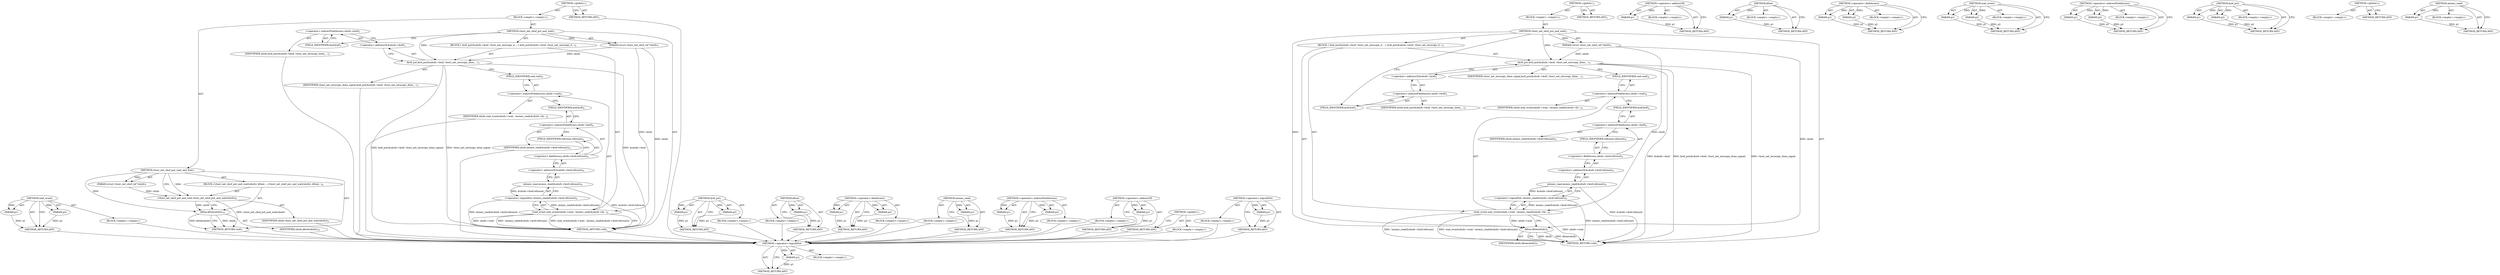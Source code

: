 digraph "&lt;operator&gt;.logicalNot" {
vulnerable_67 [label=<(METHOD,&lt;operator&gt;.logicalNot)>];
vulnerable_68 [label=<(PARAM,p1)>];
vulnerable_69 [label=<(BLOCK,&lt;empty&gt;,&lt;empty&gt;)>];
vulnerable_70 [label=<(METHOD_RETURN,ANY)>];
vulnerable_6 [label=<(METHOD,&lt;global&gt;)<SUB>1</SUB>>];
vulnerable_7 [label=<(BLOCK,&lt;empty&gt;,&lt;empty&gt;)<SUB>1</SUB>>];
vulnerable_8 [label=<(METHOD,vhost_net_ubuf_put_and_wait)<SUB>1</SUB>>];
vulnerable_9 [label=<(PARAM,struct vhost_net_ubuf_ref *ubufs)<SUB>1</SUB>>];
vulnerable_10 [label=<(BLOCK,{
 	kref_put(&amp;ubufs-&gt;kref, vhost_net_zerocopy_d...,{
 	kref_put(&amp;ubufs-&gt;kref, vhost_net_zerocopy_d...)<SUB>2</SUB>>];
vulnerable_11 [label=<(kref_put,kref_put(&amp;ubufs-&gt;kref, vhost_net_zerocopy_done_...)<SUB>3</SUB>>];
vulnerable_12 [label=<(&lt;operator&gt;.addressOf,&amp;ubufs-&gt;kref)<SUB>3</SUB>>];
vulnerable_13 [label=<(&lt;operator&gt;.indirectFieldAccess,ubufs-&gt;kref)<SUB>3</SUB>>];
vulnerable_14 [label=<(IDENTIFIER,ubufs,kref_put(&amp;ubufs-&gt;kref, vhost_net_zerocopy_done_...)<SUB>3</SUB>>];
vulnerable_15 [label=<(FIELD_IDENTIFIER,kref,kref)<SUB>3</SUB>>];
vulnerable_16 [label=<(IDENTIFIER,vhost_net_zerocopy_done_signal,kref_put(&amp;ubufs-&gt;kref, vhost_net_zerocopy_done_...)<SUB>3</SUB>>];
vulnerable_17 [label=<(wait_event,wait_event(ubufs-&gt;wait, !atomic_read(&amp;ubufs-&gt;kr...)<SUB>4</SUB>>];
vulnerable_18 [label=<(&lt;operator&gt;.indirectFieldAccess,ubufs-&gt;wait)<SUB>4</SUB>>];
vulnerable_19 [label=<(IDENTIFIER,ubufs,wait_event(ubufs-&gt;wait, !atomic_read(&amp;ubufs-&gt;kr...)<SUB>4</SUB>>];
vulnerable_20 [label=<(FIELD_IDENTIFIER,wait,wait)<SUB>4</SUB>>];
vulnerable_21 [label=<(&lt;operator&gt;.logicalNot,!atomic_read(&amp;ubufs-&gt;kref.refcount))<SUB>4</SUB>>];
vulnerable_22 [label=<(atomic_read,atomic_read(&amp;ubufs-&gt;kref.refcount))<SUB>4</SUB>>];
vulnerable_23 [label=<(&lt;operator&gt;.addressOf,&amp;ubufs-&gt;kref.refcount)<SUB>4</SUB>>];
vulnerable_24 [label=<(&lt;operator&gt;.fieldAccess,ubufs-&gt;kref.refcount)<SUB>4</SUB>>];
vulnerable_25 [label=<(&lt;operator&gt;.indirectFieldAccess,ubufs-&gt;kref)<SUB>4</SUB>>];
vulnerable_26 [label=<(IDENTIFIER,ubufs,atomic_read(&amp;ubufs-&gt;kref.refcount))<SUB>4</SUB>>];
vulnerable_27 [label=<(FIELD_IDENTIFIER,kref,kref)<SUB>4</SUB>>];
vulnerable_28 [label=<(FIELD_IDENTIFIER,refcount,refcount)<SUB>4</SUB>>];
vulnerable_29 [label=<(kfree,kfree(ubufs))<SUB>5</SUB>>];
vulnerable_30 [label=<(IDENTIFIER,ubufs,kfree(ubufs))<SUB>5</SUB>>];
vulnerable_31 [label=<(METHOD_RETURN,void)<SUB>1</SUB>>];
vulnerable_33 [label=<(METHOD_RETURN,ANY)<SUB>1</SUB>>];
vulnerable_53 [label=<(METHOD,&lt;operator&gt;.addressOf)>];
vulnerable_54 [label=<(PARAM,p1)>];
vulnerable_55 [label=<(BLOCK,&lt;empty&gt;,&lt;empty&gt;)>];
vulnerable_56 [label=<(METHOD_RETURN,ANY)>];
vulnerable_80 [label=<(METHOD,kfree)>];
vulnerable_81 [label=<(PARAM,p1)>];
vulnerable_82 [label=<(BLOCK,&lt;empty&gt;,&lt;empty&gt;)>];
vulnerable_83 [label=<(METHOD_RETURN,ANY)>];
vulnerable_75 [label=<(METHOD,&lt;operator&gt;.fieldAccess)>];
vulnerable_76 [label=<(PARAM,p1)>];
vulnerable_77 [label=<(PARAM,p2)>];
vulnerable_78 [label=<(BLOCK,&lt;empty&gt;,&lt;empty&gt;)>];
vulnerable_79 [label=<(METHOD_RETURN,ANY)>];
vulnerable_62 [label=<(METHOD,wait_event)>];
vulnerable_63 [label=<(PARAM,p1)>];
vulnerable_64 [label=<(PARAM,p2)>];
vulnerable_65 [label=<(BLOCK,&lt;empty&gt;,&lt;empty&gt;)>];
vulnerable_66 [label=<(METHOD_RETURN,ANY)>];
vulnerable_57 [label=<(METHOD,&lt;operator&gt;.indirectFieldAccess)>];
vulnerable_58 [label=<(PARAM,p1)>];
vulnerable_59 [label=<(PARAM,p2)>];
vulnerable_60 [label=<(BLOCK,&lt;empty&gt;,&lt;empty&gt;)>];
vulnerable_61 [label=<(METHOD_RETURN,ANY)>];
vulnerable_48 [label=<(METHOD,kref_put)>];
vulnerable_49 [label=<(PARAM,p1)>];
vulnerable_50 [label=<(PARAM,p2)>];
vulnerable_51 [label=<(BLOCK,&lt;empty&gt;,&lt;empty&gt;)>];
vulnerable_52 [label=<(METHOD_RETURN,ANY)>];
vulnerable_42 [label=<(METHOD,&lt;global&gt;)<SUB>1</SUB>>];
vulnerable_43 [label=<(BLOCK,&lt;empty&gt;,&lt;empty&gt;)>];
vulnerable_44 [label=<(METHOD_RETURN,ANY)>];
vulnerable_71 [label=<(METHOD,atomic_read)>];
vulnerable_72 [label=<(PARAM,p1)>];
vulnerable_73 [label=<(BLOCK,&lt;empty&gt;,&lt;empty&gt;)>];
vulnerable_74 [label=<(METHOD_RETURN,ANY)>];
fixed_69 [label=<(METHOD,wait_event)>];
fixed_70 [label=<(PARAM,p1)>];
fixed_71 [label=<(PARAM,p2)>];
fixed_72 [label=<(BLOCK,&lt;empty&gt;,&lt;empty&gt;)>];
fixed_73 [label=<(METHOD_RETURN,ANY)>];
fixed_6 [label=<(METHOD,&lt;global&gt;)<SUB>1</SUB>>];
fixed_7 [label=<(BLOCK,&lt;empty&gt;,&lt;empty&gt;)<SUB>1</SUB>>];
fixed_8 [label=<(METHOD,vhost_net_ubuf_put_and_wait)<SUB>1</SUB>>];
fixed_9 [label=<(PARAM,struct vhost_net_ubuf_ref *ubufs)<SUB>1</SUB>>];
fixed_10 [label=<(BLOCK,{
 	kref_put(&amp;ubufs-&gt;kref, vhost_net_zerocopy_d...,{
 	kref_put(&amp;ubufs-&gt;kref, vhost_net_zerocopy_d...)<SUB>2</SUB>>];
fixed_11 [label=<(kref_put,kref_put(&amp;ubufs-&gt;kref, vhost_net_zerocopy_done_...)<SUB>3</SUB>>];
fixed_12 [label=<(&lt;operator&gt;.addressOf,&amp;ubufs-&gt;kref)<SUB>3</SUB>>];
fixed_13 [label=<(&lt;operator&gt;.indirectFieldAccess,ubufs-&gt;kref)<SUB>3</SUB>>];
fixed_14 [label=<(IDENTIFIER,ubufs,kref_put(&amp;ubufs-&gt;kref, vhost_net_zerocopy_done_...)<SUB>3</SUB>>];
fixed_15 [label=<(FIELD_IDENTIFIER,kref,kref)<SUB>3</SUB>>];
fixed_16 [label=<(IDENTIFIER,vhost_net_zerocopy_done_signal,kref_put(&amp;ubufs-&gt;kref, vhost_net_zerocopy_done_...)<SUB>3</SUB>>];
fixed_17 [label=<(wait_event,wait_event(ubufs-&gt;wait, !atomic_read(&amp;ubufs-&gt;kr...)<SUB>4</SUB>>];
fixed_18 [label=<(&lt;operator&gt;.indirectFieldAccess,ubufs-&gt;wait)<SUB>4</SUB>>];
fixed_19 [label=<(IDENTIFIER,ubufs,wait_event(ubufs-&gt;wait, !atomic_read(&amp;ubufs-&gt;kr...)<SUB>4</SUB>>];
fixed_20 [label=<(FIELD_IDENTIFIER,wait,wait)<SUB>4</SUB>>];
fixed_21 [label=<(&lt;operator&gt;.logicalNot,!atomic_read(&amp;ubufs-&gt;kref.refcount))<SUB>4</SUB>>];
fixed_22 [label=<(atomic_read,atomic_read(&amp;ubufs-&gt;kref.refcount))<SUB>4</SUB>>];
fixed_23 [label=<(&lt;operator&gt;.addressOf,&amp;ubufs-&gt;kref.refcount)<SUB>4</SUB>>];
fixed_24 [label=<(&lt;operator&gt;.fieldAccess,ubufs-&gt;kref.refcount)<SUB>4</SUB>>];
fixed_25 [label=<(&lt;operator&gt;.indirectFieldAccess,ubufs-&gt;kref)<SUB>4</SUB>>];
fixed_26 [label=<(IDENTIFIER,ubufs,atomic_read(&amp;ubufs-&gt;kref.refcount))<SUB>4</SUB>>];
fixed_27 [label=<(FIELD_IDENTIFIER,kref,kref)<SUB>4</SUB>>];
fixed_28 [label=<(FIELD_IDENTIFIER,refcount,refcount)<SUB>4</SUB>>];
fixed_29 [label=<(METHOD_RETURN,void)<SUB>1</SUB>>];
fixed_31 [label=<(METHOD,vhost_net_ubuf_put_wait_and_free)<SUB>7</SUB>>];
fixed_32 [label=<(PARAM,struct vhost_net_ubuf_ref *ubufs)<SUB>7</SUB>>];
fixed_33 [label=<(BLOCK,{
	vhost_net_ubuf_put_and_wait(ubufs);
 	kfree(...,{
	vhost_net_ubuf_put_and_wait(ubufs);
 	kfree(...)<SUB>8</SUB>>];
fixed_34 [label=<(vhost_net_ubuf_put_and_wait,vhost_net_ubuf_put_and_wait(ubufs))<SUB>9</SUB>>];
fixed_35 [label=<(IDENTIFIER,ubufs,vhost_net_ubuf_put_and_wait(ubufs))<SUB>9</SUB>>];
fixed_36 [label=<(kfree,kfree(ubufs))<SUB>10</SUB>>];
fixed_37 [label=<(IDENTIFIER,ubufs,kfree(ubufs))<SUB>10</SUB>>];
fixed_38 [label=<(METHOD_RETURN,void)<SUB>7</SUB>>];
fixed_40 [label=<(METHOD_RETURN,ANY)<SUB>1</SUB>>];
fixed_55 [label=<(METHOD,kref_put)>];
fixed_56 [label=<(PARAM,p1)>];
fixed_57 [label=<(PARAM,p2)>];
fixed_58 [label=<(BLOCK,&lt;empty&gt;,&lt;empty&gt;)>];
fixed_59 [label=<(METHOD_RETURN,ANY)>];
fixed_87 [label=<(METHOD,kfree)>];
fixed_88 [label=<(PARAM,p1)>];
fixed_89 [label=<(BLOCK,&lt;empty&gt;,&lt;empty&gt;)>];
fixed_90 [label=<(METHOD_RETURN,ANY)>];
fixed_82 [label=<(METHOD,&lt;operator&gt;.fieldAccess)>];
fixed_83 [label=<(PARAM,p1)>];
fixed_84 [label=<(PARAM,p2)>];
fixed_85 [label=<(BLOCK,&lt;empty&gt;,&lt;empty&gt;)>];
fixed_86 [label=<(METHOD_RETURN,ANY)>];
fixed_78 [label=<(METHOD,atomic_read)>];
fixed_79 [label=<(PARAM,p1)>];
fixed_80 [label=<(BLOCK,&lt;empty&gt;,&lt;empty&gt;)>];
fixed_81 [label=<(METHOD_RETURN,ANY)>];
fixed_64 [label=<(METHOD,&lt;operator&gt;.indirectFieldAccess)>];
fixed_65 [label=<(PARAM,p1)>];
fixed_66 [label=<(PARAM,p2)>];
fixed_67 [label=<(BLOCK,&lt;empty&gt;,&lt;empty&gt;)>];
fixed_68 [label=<(METHOD_RETURN,ANY)>];
fixed_60 [label=<(METHOD,&lt;operator&gt;.addressOf)>];
fixed_61 [label=<(PARAM,p1)>];
fixed_62 [label=<(BLOCK,&lt;empty&gt;,&lt;empty&gt;)>];
fixed_63 [label=<(METHOD_RETURN,ANY)>];
fixed_49 [label=<(METHOD,&lt;global&gt;)<SUB>1</SUB>>];
fixed_50 [label=<(BLOCK,&lt;empty&gt;,&lt;empty&gt;)>];
fixed_51 [label=<(METHOD_RETURN,ANY)>];
fixed_74 [label=<(METHOD,&lt;operator&gt;.logicalNot)>];
fixed_75 [label=<(PARAM,p1)>];
fixed_76 [label=<(BLOCK,&lt;empty&gt;,&lt;empty&gt;)>];
fixed_77 [label=<(METHOD_RETURN,ANY)>];
vulnerable_67 -> vulnerable_68  [key=0, label="AST: "];
vulnerable_67 -> vulnerable_68  [key=1, label="DDG: "];
vulnerable_67 -> vulnerable_69  [key=0, label="AST: "];
vulnerable_67 -> vulnerable_70  [key=0, label="AST: "];
vulnerable_67 -> vulnerable_70  [key=1, label="CFG: "];
vulnerable_68 -> vulnerable_70  [key=0, label="DDG: p1"];
vulnerable_6 -> vulnerable_7  [key=0, label="AST: "];
vulnerable_6 -> vulnerable_33  [key=0, label="AST: "];
vulnerable_6 -> vulnerable_33  [key=1, label="CFG: "];
vulnerable_7 -> vulnerable_8  [key=0, label="AST: "];
vulnerable_8 -> vulnerable_9  [key=0, label="AST: "];
vulnerable_8 -> vulnerable_9  [key=1, label="DDG: "];
vulnerable_8 -> vulnerable_10  [key=0, label="AST: "];
vulnerable_8 -> vulnerable_31  [key=0, label="AST: "];
vulnerable_8 -> vulnerable_15  [key=0, label="CFG: "];
vulnerable_8 -> vulnerable_11  [key=0, label="DDG: "];
vulnerable_8 -> vulnerable_29  [key=0, label="DDG: "];
vulnerable_9 -> vulnerable_11  [key=0, label="DDG: ubufs"];
vulnerable_9 -> vulnerable_17  [key=0, label="DDG: ubufs"];
vulnerable_9 -> vulnerable_29  [key=0, label="DDG: ubufs"];
vulnerable_10 -> vulnerable_11  [key=0, label="AST: "];
vulnerable_10 -> vulnerable_17  [key=0, label="AST: "];
vulnerable_10 -> vulnerable_29  [key=0, label="AST: "];
vulnerable_11 -> vulnerable_12  [key=0, label="AST: "];
vulnerable_11 -> vulnerable_16  [key=0, label="AST: "];
vulnerable_11 -> vulnerable_20  [key=0, label="CFG: "];
vulnerable_11 -> vulnerable_31  [key=0, label="DDG: &amp;ubufs-&gt;kref"];
vulnerable_11 -> vulnerable_31  [key=1, label="DDG: kref_put(&amp;ubufs-&gt;kref, vhost_net_zerocopy_done_signal)"];
vulnerable_11 -> vulnerable_31  [key=2, label="DDG: vhost_net_zerocopy_done_signal"];
vulnerable_12 -> vulnerable_13  [key=0, label="AST: "];
vulnerable_12 -> vulnerable_11  [key=0, label="CFG: "];
vulnerable_13 -> vulnerable_14  [key=0, label="AST: "];
vulnerable_13 -> vulnerable_15  [key=0, label="AST: "];
vulnerable_13 -> vulnerable_12  [key=0, label="CFG: "];
vulnerable_15 -> vulnerable_13  [key=0, label="CFG: "];
vulnerable_17 -> vulnerable_18  [key=0, label="AST: "];
vulnerable_17 -> vulnerable_21  [key=0, label="AST: "];
vulnerable_17 -> vulnerable_29  [key=0, label="CFG: "];
vulnerable_17 -> vulnerable_29  [key=1, label="DDG: ubufs-&gt;wait"];
vulnerable_17 -> vulnerable_31  [key=0, label="DDG: ubufs-&gt;wait"];
vulnerable_17 -> vulnerable_31  [key=1, label="DDG: !atomic_read(&amp;ubufs-&gt;kref.refcount)"];
vulnerable_17 -> vulnerable_31  [key=2, label="DDG: wait_event(ubufs-&gt;wait, !atomic_read(&amp;ubufs-&gt;kref.refcount))"];
vulnerable_18 -> vulnerable_19  [key=0, label="AST: "];
vulnerable_18 -> vulnerable_20  [key=0, label="AST: "];
vulnerable_18 -> vulnerable_27  [key=0, label="CFG: "];
vulnerable_20 -> vulnerable_18  [key=0, label="CFG: "];
vulnerable_21 -> vulnerable_22  [key=0, label="AST: "];
vulnerable_21 -> vulnerable_17  [key=0, label="CFG: "];
vulnerable_21 -> vulnerable_17  [key=1, label="DDG: atomic_read(&amp;ubufs-&gt;kref.refcount)"];
vulnerable_21 -> vulnerable_31  [key=0, label="DDG: atomic_read(&amp;ubufs-&gt;kref.refcount)"];
vulnerable_22 -> vulnerable_23  [key=0, label="AST: "];
vulnerable_22 -> vulnerable_21  [key=0, label="CFG: "];
vulnerable_22 -> vulnerable_21  [key=1, label="DDG: &amp;ubufs-&gt;kref.refcount"];
vulnerable_22 -> vulnerable_31  [key=0, label="DDG: &amp;ubufs-&gt;kref.refcount"];
vulnerable_23 -> vulnerable_24  [key=0, label="AST: "];
vulnerable_23 -> vulnerable_22  [key=0, label="CFG: "];
vulnerable_24 -> vulnerable_25  [key=0, label="AST: "];
vulnerable_24 -> vulnerable_28  [key=0, label="AST: "];
vulnerable_24 -> vulnerable_23  [key=0, label="CFG: "];
vulnerable_25 -> vulnerable_26  [key=0, label="AST: "];
vulnerable_25 -> vulnerable_27  [key=0, label="AST: "];
vulnerable_25 -> vulnerable_28  [key=0, label="CFG: "];
vulnerable_27 -> vulnerable_25  [key=0, label="CFG: "];
vulnerable_28 -> vulnerable_24  [key=0, label="CFG: "];
vulnerable_29 -> vulnerable_30  [key=0, label="AST: "];
vulnerable_29 -> vulnerable_31  [key=0, label="CFG: "];
vulnerable_29 -> vulnerable_31  [key=1, label="DDG: ubufs"];
vulnerable_29 -> vulnerable_31  [key=2, label="DDG: kfree(ubufs)"];
vulnerable_53 -> vulnerable_54  [key=0, label="AST: "];
vulnerable_53 -> vulnerable_54  [key=1, label="DDG: "];
vulnerable_53 -> vulnerable_55  [key=0, label="AST: "];
vulnerable_53 -> vulnerable_56  [key=0, label="AST: "];
vulnerable_53 -> vulnerable_56  [key=1, label="CFG: "];
vulnerable_54 -> vulnerable_56  [key=0, label="DDG: p1"];
vulnerable_80 -> vulnerable_81  [key=0, label="AST: "];
vulnerable_80 -> vulnerable_81  [key=1, label="DDG: "];
vulnerable_80 -> vulnerable_82  [key=0, label="AST: "];
vulnerable_80 -> vulnerable_83  [key=0, label="AST: "];
vulnerable_80 -> vulnerable_83  [key=1, label="CFG: "];
vulnerable_81 -> vulnerable_83  [key=0, label="DDG: p1"];
vulnerable_75 -> vulnerable_76  [key=0, label="AST: "];
vulnerable_75 -> vulnerable_76  [key=1, label="DDG: "];
vulnerable_75 -> vulnerable_78  [key=0, label="AST: "];
vulnerable_75 -> vulnerable_77  [key=0, label="AST: "];
vulnerable_75 -> vulnerable_77  [key=1, label="DDG: "];
vulnerable_75 -> vulnerable_79  [key=0, label="AST: "];
vulnerable_75 -> vulnerable_79  [key=1, label="CFG: "];
vulnerable_76 -> vulnerable_79  [key=0, label="DDG: p1"];
vulnerable_77 -> vulnerable_79  [key=0, label="DDG: p2"];
vulnerable_62 -> vulnerable_63  [key=0, label="AST: "];
vulnerable_62 -> vulnerable_63  [key=1, label="DDG: "];
vulnerable_62 -> vulnerable_65  [key=0, label="AST: "];
vulnerable_62 -> vulnerable_64  [key=0, label="AST: "];
vulnerable_62 -> vulnerable_64  [key=1, label="DDG: "];
vulnerable_62 -> vulnerable_66  [key=0, label="AST: "];
vulnerable_62 -> vulnerable_66  [key=1, label="CFG: "];
vulnerable_63 -> vulnerable_66  [key=0, label="DDG: p1"];
vulnerable_64 -> vulnerable_66  [key=0, label="DDG: p2"];
vulnerable_57 -> vulnerable_58  [key=0, label="AST: "];
vulnerable_57 -> vulnerable_58  [key=1, label="DDG: "];
vulnerable_57 -> vulnerable_60  [key=0, label="AST: "];
vulnerable_57 -> vulnerable_59  [key=0, label="AST: "];
vulnerable_57 -> vulnerable_59  [key=1, label="DDG: "];
vulnerable_57 -> vulnerable_61  [key=0, label="AST: "];
vulnerable_57 -> vulnerable_61  [key=1, label="CFG: "];
vulnerable_58 -> vulnerable_61  [key=0, label="DDG: p1"];
vulnerable_59 -> vulnerable_61  [key=0, label="DDG: p2"];
vulnerable_48 -> vulnerable_49  [key=0, label="AST: "];
vulnerable_48 -> vulnerable_49  [key=1, label="DDG: "];
vulnerable_48 -> vulnerable_51  [key=0, label="AST: "];
vulnerable_48 -> vulnerable_50  [key=0, label="AST: "];
vulnerable_48 -> vulnerable_50  [key=1, label="DDG: "];
vulnerable_48 -> vulnerable_52  [key=0, label="AST: "];
vulnerable_48 -> vulnerable_52  [key=1, label="CFG: "];
vulnerable_49 -> vulnerable_52  [key=0, label="DDG: p1"];
vulnerable_50 -> vulnerable_52  [key=0, label="DDG: p2"];
vulnerable_42 -> vulnerable_43  [key=0, label="AST: "];
vulnerable_42 -> vulnerable_44  [key=0, label="AST: "];
vulnerable_42 -> vulnerable_44  [key=1, label="CFG: "];
vulnerable_71 -> vulnerable_72  [key=0, label="AST: "];
vulnerable_71 -> vulnerable_72  [key=1, label="DDG: "];
vulnerable_71 -> vulnerable_73  [key=0, label="AST: "];
vulnerable_71 -> vulnerable_74  [key=0, label="AST: "];
vulnerable_71 -> vulnerable_74  [key=1, label="CFG: "];
vulnerable_72 -> vulnerable_74  [key=0, label="DDG: p1"];
fixed_69 -> fixed_70  [key=0, label="AST: "];
fixed_69 -> fixed_70  [key=1, label="DDG: "];
fixed_69 -> fixed_72  [key=0, label="AST: "];
fixed_69 -> fixed_71  [key=0, label="AST: "];
fixed_69 -> fixed_71  [key=1, label="DDG: "];
fixed_69 -> fixed_73  [key=0, label="AST: "];
fixed_69 -> fixed_73  [key=1, label="CFG: "];
fixed_70 -> fixed_73  [key=0, label="DDG: p1"];
fixed_71 -> fixed_73  [key=0, label="DDG: p2"];
fixed_72 -> vulnerable_67  [key=0];
fixed_73 -> vulnerable_67  [key=0];
fixed_6 -> fixed_7  [key=0, label="AST: "];
fixed_6 -> fixed_40  [key=0, label="AST: "];
fixed_6 -> fixed_40  [key=1, label="CFG: "];
fixed_7 -> fixed_8  [key=0, label="AST: "];
fixed_7 -> fixed_31  [key=0, label="AST: "];
fixed_8 -> fixed_9  [key=0, label="AST: "];
fixed_8 -> fixed_9  [key=1, label="DDG: "];
fixed_8 -> fixed_10  [key=0, label="AST: "];
fixed_8 -> fixed_29  [key=0, label="AST: "];
fixed_8 -> fixed_15  [key=0, label="CFG: "];
fixed_8 -> fixed_11  [key=0, label="DDG: "];
fixed_9 -> fixed_29  [key=0, label="DDG: ubufs"];
fixed_9 -> fixed_11  [key=0, label="DDG: ubufs"];
fixed_9 -> fixed_17  [key=0, label="DDG: ubufs"];
fixed_10 -> fixed_11  [key=0, label="AST: "];
fixed_10 -> fixed_17  [key=0, label="AST: "];
fixed_11 -> fixed_12  [key=0, label="AST: "];
fixed_11 -> fixed_16  [key=0, label="AST: "];
fixed_11 -> fixed_20  [key=0, label="CFG: "];
fixed_11 -> fixed_29  [key=0, label="DDG: &amp;ubufs-&gt;kref"];
fixed_11 -> fixed_29  [key=1, label="DDG: kref_put(&amp;ubufs-&gt;kref, vhost_net_zerocopy_done_signal)"];
fixed_11 -> fixed_29  [key=2, label="DDG: vhost_net_zerocopy_done_signal"];
fixed_12 -> fixed_13  [key=0, label="AST: "];
fixed_12 -> fixed_11  [key=0, label="CFG: "];
fixed_13 -> fixed_14  [key=0, label="AST: "];
fixed_13 -> fixed_15  [key=0, label="AST: "];
fixed_13 -> fixed_12  [key=0, label="CFG: "];
fixed_14 -> vulnerable_67  [key=0];
fixed_15 -> fixed_13  [key=0, label="CFG: "];
fixed_16 -> vulnerable_67  [key=0];
fixed_17 -> fixed_18  [key=0, label="AST: "];
fixed_17 -> fixed_21  [key=0, label="AST: "];
fixed_17 -> fixed_29  [key=0, label="CFG: "];
fixed_17 -> fixed_29  [key=1, label="DDG: ubufs-&gt;wait"];
fixed_17 -> fixed_29  [key=2, label="DDG: !atomic_read(&amp;ubufs-&gt;kref.refcount)"];
fixed_17 -> fixed_29  [key=3, label="DDG: wait_event(ubufs-&gt;wait, !atomic_read(&amp;ubufs-&gt;kref.refcount))"];
fixed_18 -> fixed_19  [key=0, label="AST: "];
fixed_18 -> fixed_20  [key=0, label="AST: "];
fixed_18 -> fixed_27  [key=0, label="CFG: "];
fixed_19 -> vulnerable_67  [key=0];
fixed_20 -> fixed_18  [key=0, label="CFG: "];
fixed_21 -> fixed_22  [key=0, label="AST: "];
fixed_21 -> fixed_17  [key=0, label="CFG: "];
fixed_21 -> fixed_17  [key=1, label="DDG: atomic_read(&amp;ubufs-&gt;kref.refcount)"];
fixed_21 -> fixed_29  [key=0, label="DDG: atomic_read(&amp;ubufs-&gt;kref.refcount)"];
fixed_22 -> fixed_23  [key=0, label="AST: "];
fixed_22 -> fixed_21  [key=0, label="CFG: "];
fixed_22 -> fixed_21  [key=1, label="DDG: &amp;ubufs-&gt;kref.refcount"];
fixed_22 -> fixed_29  [key=0, label="DDG: &amp;ubufs-&gt;kref.refcount"];
fixed_23 -> fixed_24  [key=0, label="AST: "];
fixed_23 -> fixed_22  [key=0, label="CFG: "];
fixed_24 -> fixed_25  [key=0, label="AST: "];
fixed_24 -> fixed_28  [key=0, label="AST: "];
fixed_24 -> fixed_23  [key=0, label="CFG: "];
fixed_25 -> fixed_26  [key=0, label="AST: "];
fixed_25 -> fixed_27  [key=0, label="AST: "];
fixed_25 -> fixed_28  [key=0, label="CFG: "];
fixed_26 -> vulnerable_67  [key=0];
fixed_27 -> fixed_25  [key=0, label="CFG: "];
fixed_28 -> fixed_24  [key=0, label="CFG: "];
fixed_29 -> vulnerable_67  [key=0];
fixed_31 -> fixed_32  [key=0, label="AST: "];
fixed_31 -> fixed_32  [key=1, label="DDG: "];
fixed_31 -> fixed_33  [key=0, label="AST: "];
fixed_31 -> fixed_38  [key=0, label="AST: "];
fixed_31 -> fixed_34  [key=0, label="CFG: "];
fixed_31 -> fixed_34  [key=1, label="DDG: "];
fixed_31 -> fixed_36  [key=0, label="DDG: "];
fixed_32 -> fixed_34  [key=0, label="DDG: ubufs"];
fixed_33 -> fixed_34  [key=0, label="AST: "];
fixed_33 -> fixed_36  [key=0, label="AST: "];
fixed_34 -> fixed_35  [key=0, label="AST: "];
fixed_34 -> fixed_36  [key=0, label="CFG: "];
fixed_34 -> fixed_36  [key=1, label="DDG: ubufs"];
fixed_34 -> fixed_38  [key=0, label="DDG: vhost_net_ubuf_put_and_wait(ubufs)"];
fixed_35 -> vulnerable_67  [key=0];
fixed_36 -> fixed_37  [key=0, label="AST: "];
fixed_36 -> fixed_38  [key=0, label="CFG: "];
fixed_36 -> fixed_38  [key=1, label="DDG: ubufs"];
fixed_36 -> fixed_38  [key=2, label="DDG: kfree(ubufs)"];
fixed_37 -> vulnerable_67  [key=0];
fixed_38 -> vulnerable_67  [key=0];
fixed_40 -> vulnerable_67  [key=0];
fixed_55 -> fixed_56  [key=0, label="AST: "];
fixed_55 -> fixed_56  [key=1, label="DDG: "];
fixed_55 -> fixed_58  [key=0, label="AST: "];
fixed_55 -> fixed_57  [key=0, label="AST: "];
fixed_55 -> fixed_57  [key=1, label="DDG: "];
fixed_55 -> fixed_59  [key=0, label="AST: "];
fixed_55 -> fixed_59  [key=1, label="CFG: "];
fixed_56 -> fixed_59  [key=0, label="DDG: p1"];
fixed_57 -> fixed_59  [key=0, label="DDG: p2"];
fixed_58 -> vulnerable_67  [key=0];
fixed_59 -> vulnerable_67  [key=0];
fixed_87 -> fixed_88  [key=0, label="AST: "];
fixed_87 -> fixed_88  [key=1, label="DDG: "];
fixed_87 -> fixed_89  [key=0, label="AST: "];
fixed_87 -> fixed_90  [key=0, label="AST: "];
fixed_87 -> fixed_90  [key=1, label="CFG: "];
fixed_88 -> fixed_90  [key=0, label="DDG: p1"];
fixed_89 -> vulnerable_67  [key=0];
fixed_90 -> vulnerable_67  [key=0];
fixed_82 -> fixed_83  [key=0, label="AST: "];
fixed_82 -> fixed_83  [key=1, label="DDG: "];
fixed_82 -> fixed_85  [key=0, label="AST: "];
fixed_82 -> fixed_84  [key=0, label="AST: "];
fixed_82 -> fixed_84  [key=1, label="DDG: "];
fixed_82 -> fixed_86  [key=0, label="AST: "];
fixed_82 -> fixed_86  [key=1, label="CFG: "];
fixed_83 -> fixed_86  [key=0, label="DDG: p1"];
fixed_84 -> fixed_86  [key=0, label="DDG: p2"];
fixed_85 -> vulnerable_67  [key=0];
fixed_86 -> vulnerable_67  [key=0];
fixed_78 -> fixed_79  [key=0, label="AST: "];
fixed_78 -> fixed_79  [key=1, label="DDG: "];
fixed_78 -> fixed_80  [key=0, label="AST: "];
fixed_78 -> fixed_81  [key=0, label="AST: "];
fixed_78 -> fixed_81  [key=1, label="CFG: "];
fixed_79 -> fixed_81  [key=0, label="DDG: p1"];
fixed_80 -> vulnerable_67  [key=0];
fixed_81 -> vulnerable_67  [key=0];
fixed_64 -> fixed_65  [key=0, label="AST: "];
fixed_64 -> fixed_65  [key=1, label="DDG: "];
fixed_64 -> fixed_67  [key=0, label="AST: "];
fixed_64 -> fixed_66  [key=0, label="AST: "];
fixed_64 -> fixed_66  [key=1, label="DDG: "];
fixed_64 -> fixed_68  [key=0, label="AST: "];
fixed_64 -> fixed_68  [key=1, label="CFG: "];
fixed_65 -> fixed_68  [key=0, label="DDG: p1"];
fixed_66 -> fixed_68  [key=0, label="DDG: p2"];
fixed_67 -> vulnerable_67  [key=0];
fixed_68 -> vulnerable_67  [key=0];
fixed_60 -> fixed_61  [key=0, label="AST: "];
fixed_60 -> fixed_61  [key=1, label="DDG: "];
fixed_60 -> fixed_62  [key=0, label="AST: "];
fixed_60 -> fixed_63  [key=0, label="AST: "];
fixed_60 -> fixed_63  [key=1, label="CFG: "];
fixed_61 -> fixed_63  [key=0, label="DDG: p1"];
fixed_62 -> vulnerable_67  [key=0];
fixed_63 -> vulnerable_67  [key=0];
fixed_49 -> fixed_50  [key=0, label="AST: "];
fixed_49 -> fixed_51  [key=0, label="AST: "];
fixed_49 -> fixed_51  [key=1, label="CFG: "];
fixed_50 -> vulnerable_67  [key=0];
fixed_51 -> vulnerable_67  [key=0];
fixed_74 -> fixed_75  [key=0, label="AST: "];
fixed_74 -> fixed_75  [key=1, label="DDG: "];
fixed_74 -> fixed_76  [key=0, label="AST: "];
fixed_74 -> fixed_77  [key=0, label="AST: "];
fixed_74 -> fixed_77  [key=1, label="CFG: "];
fixed_75 -> fixed_77  [key=0, label="DDG: p1"];
fixed_76 -> vulnerable_67  [key=0];
fixed_77 -> vulnerable_67  [key=0];
}
